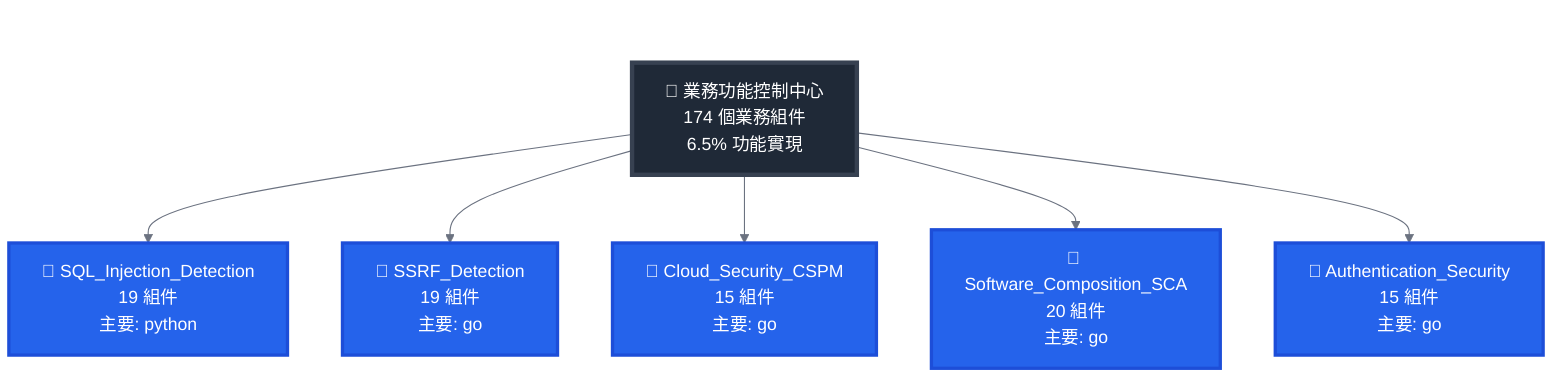 ---
title: AIVA Features - 業務功能架構
config:
  theme: base
  themeVariables:
    primaryColor: "#2563eb"
    primaryTextColor: "#fff"
    lineColor: "#6b7280"
---
flowchart TD
    BIZ_HUB["🏢 業務功能控制中心<br/>174 個業務組件<br/>6.5% 功能實現"]
    
    SQL_Injection_Detection["🐍 SQL_Injection_Detection<br/>19 組件<br/>主要: python"]
    BIZ_HUB --> SQL_Injection_Detection
    SSRF_Detection["🐹 SSRF_Detection<br/>19 組件<br/>主要: go"]
    BIZ_HUB --> SSRF_Detection
    Cloud_Security_CSPM["🐹 Cloud_Security_CSPM<br/>15 組件<br/>主要: go"]
    BIZ_HUB --> Cloud_Security_CSPM
    Software_Composition_SCA["🐹 Software_Composition_SCA<br/>20 組件<br/>主要: go"]
    BIZ_HUB --> Software_Composition_SCA
    Authentication_Security["🐹 Authentication_Security<br/>15 組件<br/>主要: go"]
    BIZ_HUB --> Authentication_Security

    %% 業務功能樣式
    classDef featureStyle fill:#2563eb,stroke:#1d4ed8,stroke-width:3px,color:#fff
    classDef hubStyle fill:#1f2937,stroke:#374151,stroke-width:4px,color:#fff
    
    class BIZ_HUB hubStyle
    class SQL_Injection_Detection,SSRF_Detection,Cloud_Security_CSPM,Software_Composition_SCA,Authentication_Security featureStyle
